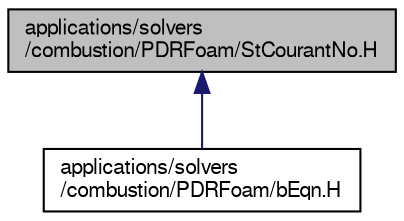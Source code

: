 digraph "applications/solvers/combustion/PDRFoam/StCourantNo.H"
{
  bgcolor="transparent";
  edge [fontname="FreeSans",fontsize="10",labelfontname="FreeSans",labelfontsize="10"];
  node [fontname="FreeSans",fontsize="10",shape=record];
  Node1 [label="applications/solvers\l/combustion/PDRFoam/StCourantNo.H",height=0.2,width=0.4,color="black", fillcolor="grey75", style="filled", fontcolor="black"];
  Node1 -> Node2 [dir="back",color="midnightblue",fontsize="10",style="solid",fontname="FreeSans"];
  Node2 [label="applications/solvers\l/combustion/PDRFoam/bEqn.H",height=0.2,width=0.4,color="black",URL="$a38354.html"];
}
